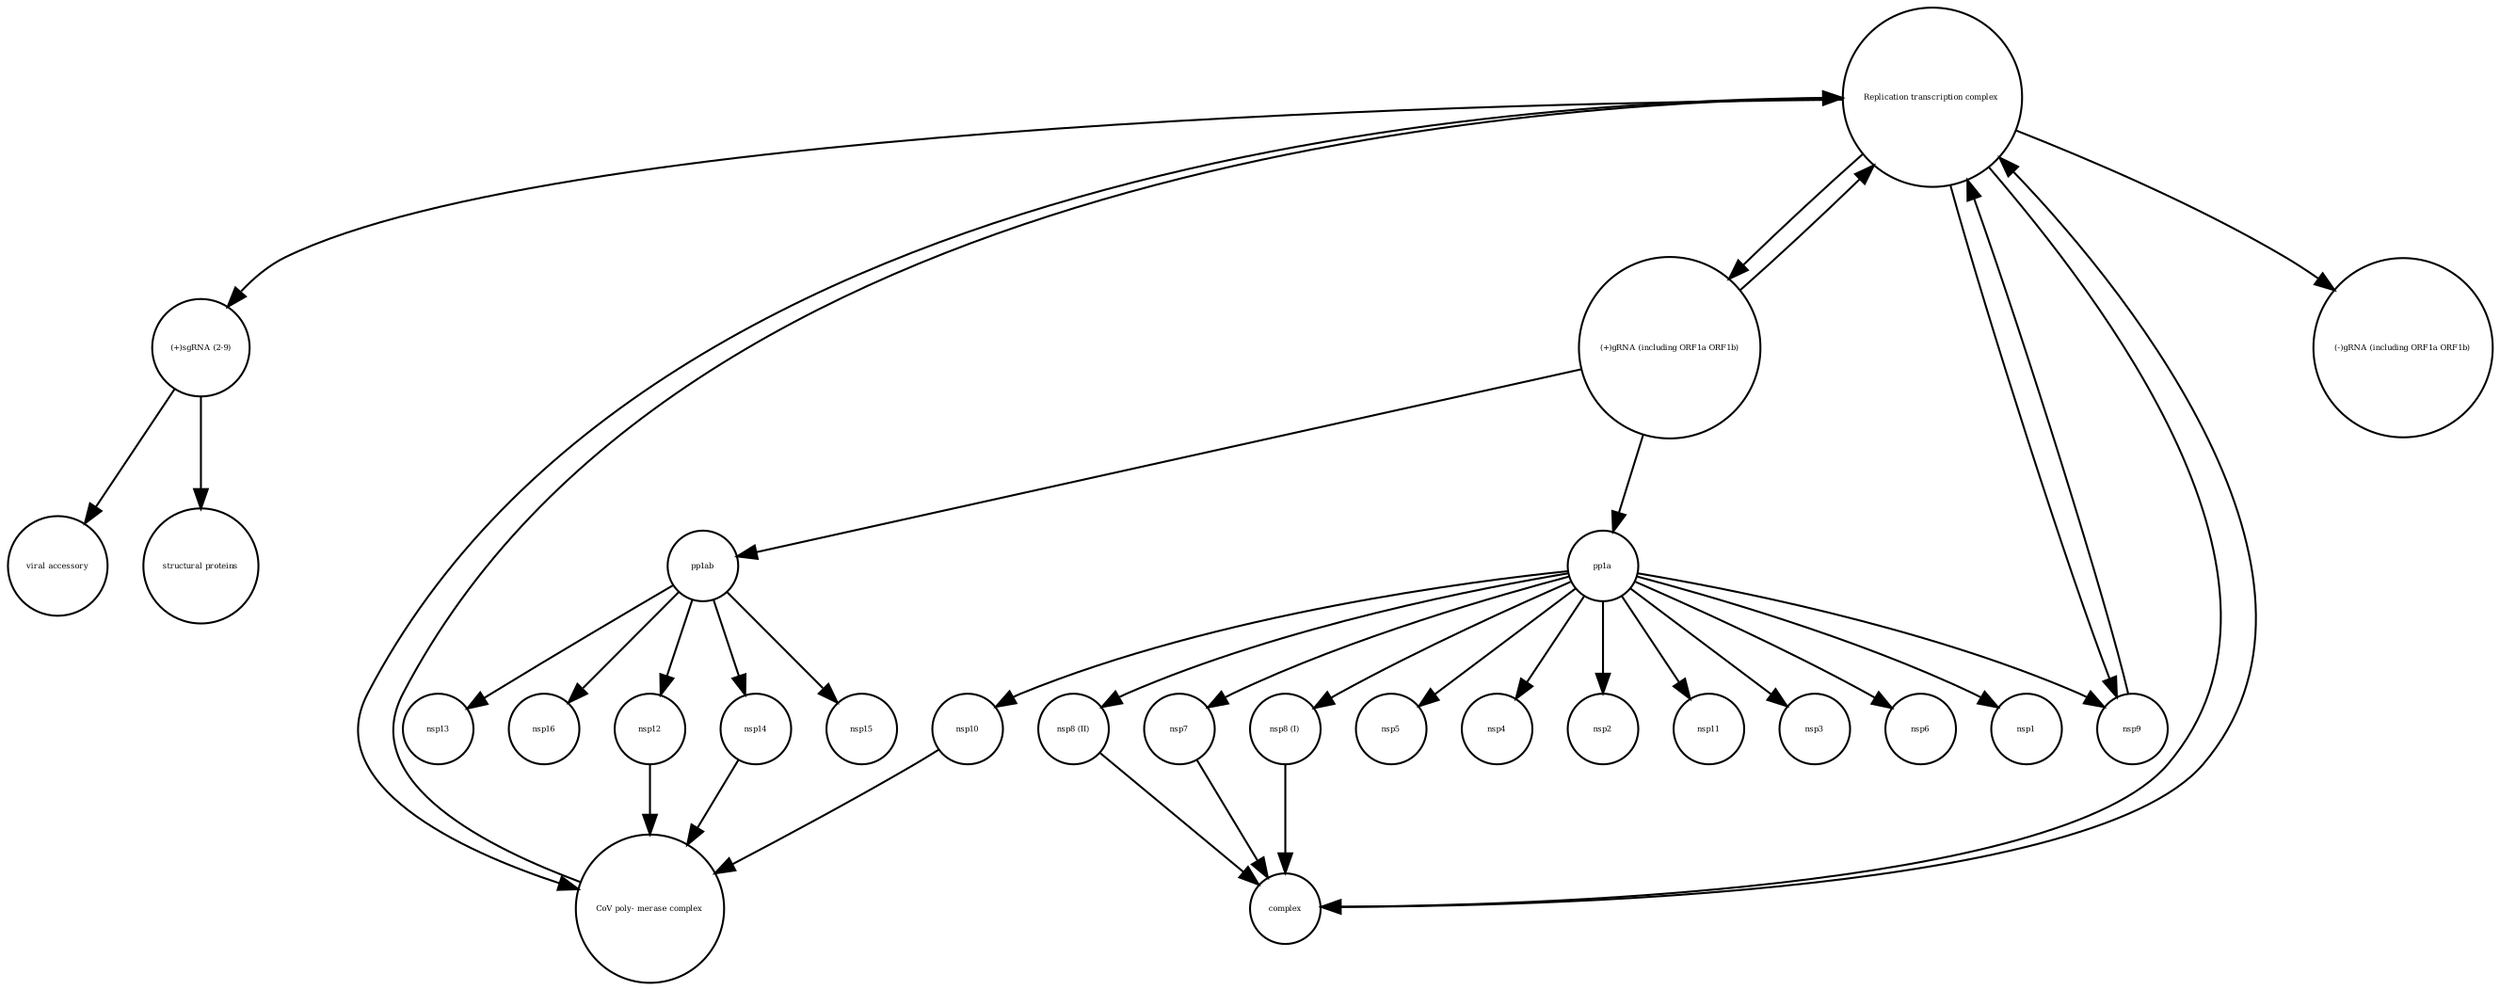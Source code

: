 strict digraph  {
"Replication transcription complex " [annotation="", bipartite=0, cls=complex, fontsize=4, label="Replication transcription complex ", shape=circle];
nsp10 [annotation="", bipartite=0, cls=macromolecule, fontsize=4, label=nsp10, shape=circle];
nsp12 [annotation="", bipartite=0, cls=macromolecule, fontsize=4, label=nsp12, shape=circle];
nsp4 [annotation="", bipartite=0, cls=macromolecule, fontsize=4, label=nsp4, shape=circle];
pp1ab [annotation="", bipartite=0, cls=macromolecule, fontsize=4, label=pp1ab, shape=circle];
nsp2 [annotation="", bipartite=0, cls=macromolecule, fontsize=4, label=nsp2, shape=circle];
nsp11 [annotation="", bipartite=0, cls=macromolecule, fontsize=4, label=nsp11, shape=circle];
"nsp8 (II)" [annotation="", bipartite=0, cls=macromolecule, fontsize=4, label="nsp8 (II)", shape=circle];
"(+)sgRNA (2-9)" [annotation="", bipartite=0, cls="nucleic acid feature", fontsize=4, label="(+)sgRNA (2-9)", shape=circle];
nsp7 [annotation="", bipartite=0, cls=macromolecule, fontsize=4, label=nsp7, shape=circle];
nsp3 [annotation="", bipartite=0, cls=macromolecule, fontsize=4, label=nsp3, shape=circle];
nsp16 [annotation="", bipartite=0, cls=macromolecule, fontsize=4, label=nsp16, shape=circle];
"CoV poly- merase complex" [annotation="", bipartite=0, cls=complex, fontsize=4, label="CoV poly- merase complex", shape=circle];
nsp6 [annotation="", bipartite=0, cls=macromolecule, fontsize=4, label=nsp6, shape=circle];
complex [annotation="", bipartite=0, cls=complex, fontsize=4, label=complex, shape=circle];
"(-)gRNA (including ORF1a ORF1b)" [annotation="", bipartite=0, cls="nucleic acid feature", fontsize=4, label="(-)gRNA (including ORF1a ORF1b)", shape=circle];
nsp9 [annotation="", bipartite=0, cls=macromolecule, fontsize=4, label=nsp9, shape=circle];
nsp15 [annotation="", bipartite=0, cls=macromolecule, fontsize=4, label=nsp15, shape=circle];
pp1a [annotation="", bipartite=0, cls=macromolecule, fontsize=4, label=pp1a, shape=circle];
nsp1 [annotation="", bipartite=0, cls=macromolecule, fontsize=4, label=nsp1, shape=circle];
"structural proteins" [annotation="", bipartite=0, cls=macromolecule, fontsize=4, label="structural proteins", shape=circle];
nsp14 [annotation="", bipartite=0, cls=macromolecule, fontsize=4, label=nsp14, shape=circle];
"viral accessory" [annotation="", bipartite=0, cls=macromolecule, fontsize=4, label="viral accessory", shape=circle];
"nsp8 (I)" [annotation="", bipartite=0, cls=macromolecule, fontsize=4, label="nsp8 (I)", shape=circle];
nsp13 [annotation="", bipartite=0, cls=macromolecule, fontsize=4, label=nsp13, shape=circle];
nsp5 [annotation="", bipartite=0, cls=macromolecule, fontsize=4, label=nsp5, shape=circle];
"(+)gRNA (including ORF1a ORF1b)" [annotation="", bipartite=0, cls="nucleic acid feature", fontsize=4, label="(+)gRNA (including ORF1a ORF1b)", shape=circle];
"Replication transcription complex " -> "(-)gRNA (including ORF1a ORF1b)"  [annotation="", interaction_type=production];
"Replication transcription complex " -> nsp9  [annotation="", interaction_type=production];
"Replication transcription complex " -> "CoV poly- merase complex"  [annotation="", interaction_type=production];
"Replication transcription complex " -> "(+)gRNA (including ORF1a ORF1b)"  [annotation="", interaction_type=production];
"Replication transcription complex " -> complex  [annotation="", interaction_type=production];
"Replication transcription complex " -> "(+)sgRNA (2-9)"  [annotation="", interaction_type="necessary stimulation"];
nsp10 -> "CoV poly- merase complex"  [annotation="", interaction_type=production];
nsp12 -> "CoV poly- merase complex"  [annotation="", interaction_type=production];
pp1ab -> nsp14  [annotation="", interaction_type=production];
pp1ab -> nsp12  [annotation="", interaction_type=production];
pp1ab -> nsp16  [annotation="", interaction_type=production];
pp1ab -> nsp15  [annotation="", interaction_type=production];
pp1ab -> nsp13  [annotation="", interaction_type=production];
"nsp8 (II)" -> complex  [annotation="", interaction_type=production];
"(+)sgRNA (2-9)" -> "viral accessory"  [annotation="", interaction_type="necessary stimulation"];
"(+)sgRNA (2-9)" -> "structural proteins"  [annotation="", interaction_type="necessary stimulation"];
nsp7 -> complex  [annotation="", interaction_type=production];
"CoV poly- merase complex" -> "Replication transcription complex "  [annotation="", interaction_type=production];
complex -> "Replication transcription complex "  [annotation="", interaction_type=production];
nsp9 -> "Replication transcription complex "  [annotation="", interaction_type=production];
pp1a -> nsp1  [annotation="", interaction_type=production];
pp1a -> nsp10  [annotation="", interaction_type=production];
pp1a -> nsp9  [annotation="", interaction_type=production];
pp1a -> nsp7  [annotation="", interaction_type=production];
pp1a -> nsp3  [annotation="", interaction_type=production];
pp1a -> nsp4  [annotation="", interaction_type=production];
pp1a -> "nsp8 (I)"  [annotation="", interaction_type=production];
pp1a -> nsp5  [annotation="", interaction_type=production];
pp1a -> nsp2  [annotation="", interaction_type=production];
pp1a -> nsp6  [annotation="", interaction_type=production];
pp1a -> nsp11  [annotation="", interaction_type=production];
pp1a -> "nsp8 (II)"  [annotation="", interaction_type=production];
nsp14 -> "CoV poly- merase complex"  [annotation="", interaction_type=production];
"nsp8 (I)" -> complex  [annotation="", interaction_type=production];
"(+)gRNA (including ORF1a ORF1b)" -> pp1a  [annotation="", interaction_type="necessary stimulation"];
"(+)gRNA (including ORF1a ORF1b)" -> pp1ab  [annotation="", interaction_type="necessary stimulation"];
"(+)gRNA (including ORF1a ORF1b)" -> "Replication transcription complex "  [annotation="", interaction_type=production];
}
